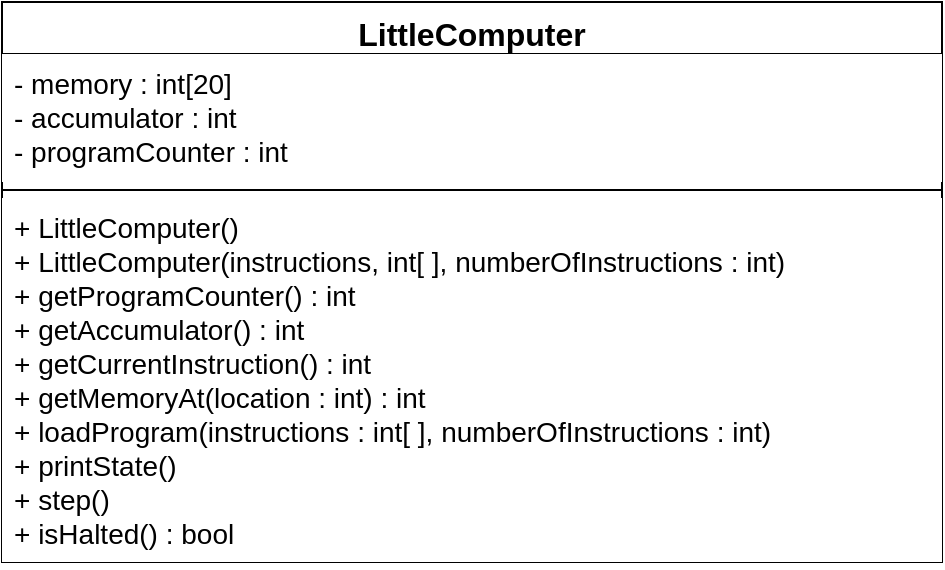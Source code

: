 <mxfile version="12.9.13" type="device"><diagram id="loGplAYmaCPI0tHC0Xup" name="Page-1"><mxGraphModel dx="1072" dy="952" grid="1" gridSize="10" guides="1" tooltips="1" connect="1" arrows="1" fold="1" page="1" pageScale="1" pageWidth="850" pageHeight="1100" math="0" shadow="0"><root><mxCell id="0"/><mxCell id="1" parent="0"/><mxCell id="RdohAxCtJxAKnurEpD4n-1" value="LittleComputer" style="swimlane;fontStyle=1;align=center;verticalAlign=top;childLayout=stackLayout;horizontal=1;startSize=26;horizontalStack=0;resizeParent=1;resizeParentMax=0;resizeLast=0;collapsible=1;marginBottom=0;fontSize=16;" parent="1" vertex="1"><mxGeometry x="180" y="60" width="470" height="280" as="geometry"/></mxCell><mxCell id="RdohAxCtJxAKnurEpD4n-2" value="- memory : int[20]&#10;- accumulator : int&#10;- programCounter : int" style="text;align=left;verticalAlign=top;spacingLeft=4;spacingRight=4;overflow=hidden;rotatable=0;points=[[0,0.5],[1,0.5]];portConstraint=eastwest;fontSize=14;fillColor=#ffffff;" parent="RdohAxCtJxAKnurEpD4n-1" vertex="1"><mxGeometry y="26" width="470" height="64" as="geometry"/></mxCell><mxCell id="RdohAxCtJxAKnurEpD4n-3" value="" style="line;strokeWidth=1;fillColor=#ffffff;align=left;verticalAlign=middle;spacingTop=-1;spacingLeft=3;spacingRight=3;rotatable=0;labelPosition=right;points=[];portConstraint=eastwest;" parent="RdohAxCtJxAKnurEpD4n-1" vertex="1"><mxGeometry y="90" width="470" height="8" as="geometry"/></mxCell><mxCell id="RdohAxCtJxAKnurEpD4n-4" value="+ LittleComputer()&#10;+ LittleComputer(instructions, int[ ], numberOfInstructions : int)&#10;+ getProgramCounter() : int&#10;+ getAccumulator() : int&#10;+ getCurrentInstruction() : int&#10;+ getMemoryAt(location : int) : int&#10;+ loadProgram(instructions : int[ ], numberOfInstructions : int)&#10;+ printState()&#10;+ step()&#10;+ isHalted() : bool" style="text;align=left;verticalAlign=top;spacingLeft=4;spacingRight=4;overflow=hidden;rotatable=0;points=[[0,0.5],[1,0.5]];portConstraint=eastwest;fontSize=14;fillColor=#ffffff;" parent="RdohAxCtJxAKnurEpD4n-1" vertex="1"><mxGeometry y="98" width="470" height="182" as="geometry"/></mxCell></root></mxGraphModel></diagram></mxfile>